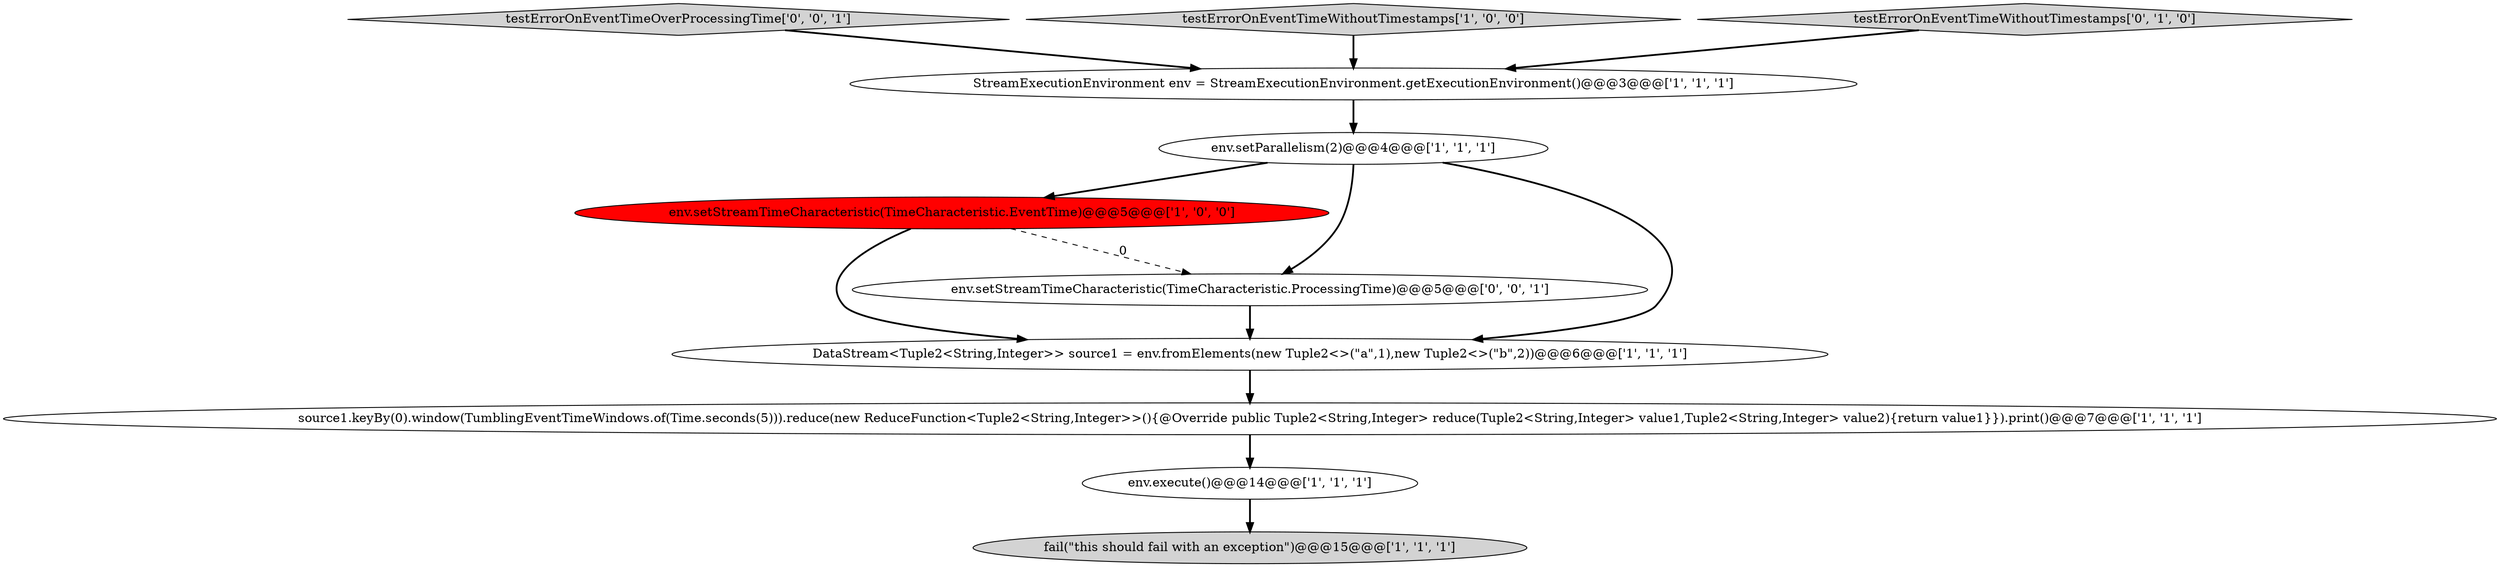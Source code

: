 digraph {
4 [style = filled, label = "env.setParallelism(2)@@@4@@@['1', '1', '1']", fillcolor = white, shape = ellipse image = "AAA0AAABBB1BBB"];
6 [style = filled, label = "env.setStreamTimeCharacteristic(TimeCharacteristic.EventTime)@@@5@@@['1', '0', '0']", fillcolor = red, shape = ellipse image = "AAA1AAABBB1BBB"];
0 [style = filled, label = "fail(\"this should fail with an exception\")@@@15@@@['1', '1', '1']", fillcolor = lightgray, shape = ellipse image = "AAA0AAABBB1BBB"];
1 [style = filled, label = "source1.keyBy(0).window(TumblingEventTimeWindows.of(Time.seconds(5))).reduce(new ReduceFunction<Tuple2<String,Integer>>(){@Override public Tuple2<String,Integer> reduce(Tuple2<String,Integer> value1,Tuple2<String,Integer> value2){return value1}}).print()@@@7@@@['1', '1', '1']", fillcolor = white, shape = ellipse image = "AAA0AAABBB1BBB"];
9 [style = filled, label = "testErrorOnEventTimeOverProcessingTime['0', '0', '1']", fillcolor = lightgray, shape = diamond image = "AAA0AAABBB3BBB"];
10 [style = filled, label = "env.setStreamTimeCharacteristic(TimeCharacteristic.ProcessingTime)@@@5@@@['0', '0', '1']", fillcolor = white, shape = ellipse image = "AAA0AAABBB3BBB"];
2 [style = filled, label = "testErrorOnEventTimeWithoutTimestamps['1', '0', '0']", fillcolor = lightgray, shape = diamond image = "AAA0AAABBB1BBB"];
7 [style = filled, label = "StreamExecutionEnvironment env = StreamExecutionEnvironment.getExecutionEnvironment()@@@3@@@['1', '1', '1']", fillcolor = white, shape = ellipse image = "AAA0AAABBB1BBB"];
5 [style = filled, label = "DataStream<Tuple2<String,Integer>> source1 = env.fromElements(new Tuple2<>(\"a\",1),new Tuple2<>(\"b\",2))@@@6@@@['1', '1', '1']", fillcolor = white, shape = ellipse image = "AAA0AAABBB1BBB"];
8 [style = filled, label = "testErrorOnEventTimeWithoutTimestamps['0', '1', '0']", fillcolor = lightgray, shape = diamond image = "AAA0AAABBB2BBB"];
3 [style = filled, label = "env.execute()@@@14@@@['1', '1', '1']", fillcolor = white, shape = ellipse image = "AAA0AAABBB1BBB"];
1->3 [style = bold, label=""];
4->10 [style = bold, label=""];
5->1 [style = bold, label=""];
6->5 [style = bold, label=""];
2->7 [style = bold, label=""];
7->4 [style = bold, label=""];
10->5 [style = bold, label=""];
9->7 [style = bold, label=""];
4->6 [style = bold, label=""];
4->5 [style = bold, label=""];
3->0 [style = bold, label=""];
8->7 [style = bold, label=""];
6->10 [style = dashed, label="0"];
}
